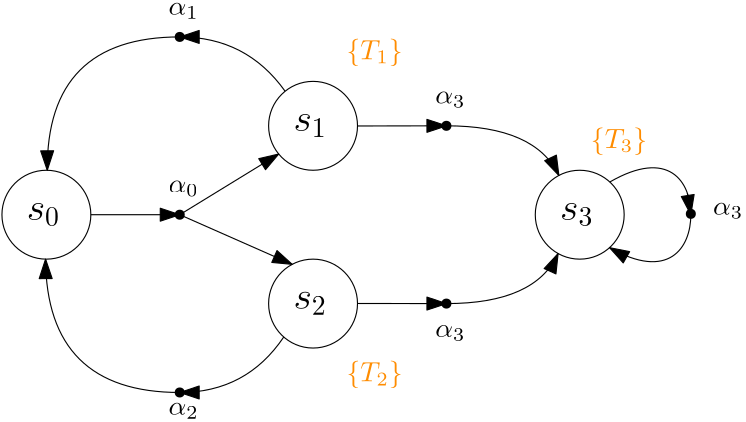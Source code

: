 <?xml version="1.0"?>
<!DOCTYPE ipe SYSTEM "ipe.dtd">
<ipe version="70206" creator="Ipe 7.2.6">
<info created="D:20180512202912" modified="D:20180512213908"/>
<ipestyle name="basic">
<symbol name="arrow/arc(spx)">
<path stroke="sym-stroke" fill="sym-stroke" pen="sym-pen">
0 0 m
-1 0.333 l
-1 -0.333 l
h
</path>
</symbol>
<symbol name="arrow/farc(spx)">
<path stroke="sym-stroke" fill="white" pen="sym-pen">
0 0 m
-1 0.333 l
-1 -0.333 l
h
</path>
</symbol>
<symbol name="arrow/ptarc(spx)">
<path stroke="sym-stroke" fill="sym-stroke" pen="sym-pen">
0 0 m
-1 0.333 l
-0.8 0 l
-1 -0.333 l
h
</path>
</symbol>
<symbol name="arrow/fptarc(spx)">
<path stroke="sym-stroke" fill="white" pen="sym-pen">
0 0 m
-1 0.333 l
-0.8 0 l
-1 -0.333 l
h
</path>
</symbol>
<symbol name="mark/circle(sx)" transformations="translations">
<path fill="sym-stroke">
0.6 0 0 0.6 0 0 e
0.4 0 0 0.4 0 0 e
</path>
</symbol>
<symbol name="mark/disk(sx)" transformations="translations">
<path fill="sym-stroke">
0.6 0 0 0.6 0 0 e
</path>
</symbol>
<symbol name="mark/fdisk(sfx)" transformations="translations">
<group>
<path fill="sym-fill">
0.5 0 0 0.5 0 0 e
</path>
<path fill="sym-stroke" fillrule="eofill">
0.6 0 0 0.6 0 0 e
0.4 0 0 0.4 0 0 e
</path>
</group>
</symbol>
<symbol name="mark/box(sx)" transformations="translations">
<path fill="sym-stroke" fillrule="eofill">
-0.6 -0.6 m
0.6 -0.6 l
0.6 0.6 l
-0.6 0.6 l
h
-0.4 -0.4 m
0.4 -0.4 l
0.4 0.4 l
-0.4 0.4 l
h
</path>
</symbol>
<symbol name="mark/square(sx)" transformations="translations">
<path fill="sym-stroke">
-0.6 -0.6 m
0.6 -0.6 l
0.6 0.6 l
-0.6 0.6 l
h
</path>
</symbol>
<symbol name="mark/fsquare(sfx)" transformations="translations">
<group>
<path fill="sym-fill">
-0.5 -0.5 m
0.5 -0.5 l
0.5 0.5 l
-0.5 0.5 l
h
</path>
<path fill="sym-stroke" fillrule="eofill">
-0.6 -0.6 m
0.6 -0.6 l
0.6 0.6 l
-0.6 0.6 l
h
-0.4 -0.4 m
0.4 -0.4 l
0.4 0.4 l
-0.4 0.4 l
h
</path>
</group>
</symbol>
<symbol name="mark/cross(sx)" transformations="translations">
<group>
<path fill="sym-stroke">
-0.43 -0.57 m
0.57 0.43 l
0.43 0.57 l
-0.57 -0.43 l
h
</path>
<path fill="sym-stroke">
-0.43 0.57 m
0.57 -0.43 l
0.43 -0.57 l
-0.57 0.43 l
h
</path>
</group>
</symbol>
<symbol name="arrow/fnormal(spx)">
<path stroke="sym-stroke" fill="white" pen="sym-pen">
0 0 m
-1 0.333 l
-1 -0.333 l
h
</path>
</symbol>
<symbol name="arrow/pointed(spx)">
<path stroke="sym-stroke" fill="sym-stroke" pen="sym-pen">
0 0 m
-1 0.333 l
-0.8 0 l
-1 -0.333 l
h
</path>
</symbol>
<symbol name="arrow/fpointed(spx)">
<path stroke="sym-stroke" fill="white" pen="sym-pen">
0 0 m
-1 0.333 l
-0.8 0 l
-1 -0.333 l
h
</path>
</symbol>
<symbol name="arrow/linear(spx)">
<path stroke="sym-stroke" pen="sym-pen">
-1 0.333 m
0 0 l
-1 -0.333 l
</path>
</symbol>
<symbol name="arrow/fdouble(spx)">
<path stroke="sym-stroke" fill="white" pen="sym-pen">
0 0 m
-1 0.333 l
-1 -0.333 l
h
-1 0 m
-2 0.333 l
-2 -0.333 l
h
</path>
</symbol>
<symbol name="arrow/double(spx)">
<path stroke="sym-stroke" fill="sym-stroke" pen="sym-pen">
0 0 m
-1 0.333 l
-1 -0.333 l
h
-1 0 m
-2 0.333 l
-2 -0.333 l
h
</path>
</symbol>
<pen name="heavier" value="0.8"/>
<pen name="fat" value="1.2"/>
<pen name="ultrafat" value="2"/>
<symbolsize name="large" value="5"/>
<symbolsize name="small" value="2"/>
<symbolsize name="tiny" value="1.1"/>
<arrowsize name="large" value="10"/>
<arrowsize name="small" value="5"/>
<arrowsize name="tiny" value="3"/>
<color name="red" value="1 0 0"/>
<color name="green" value="0 1 0"/>
<color name="blue" value="0 0 1"/>
<color name="yellow" value="1 1 0"/>
<color name="orange" value="1 0.647 0"/>
<color name="gold" value="1 0.843 0"/>
<color name="purple" value="0.627 0.125 0.941"/>
<color name="gray" value="0.745"/>
<color name="brown" value="0.647 0.165 0.165"/>
<color name="navy" value="0 0 0.502"/>
<color name="pink" value="1 0.753 0.796"/>
<color name="seagreen" value="0.18 0.545 0.341"/>
<color name="turquoise" value="0.251 0.878 0.816"/>
<color name="violet" value="0.933 0.51 0.933"/>
<color name="darkblue" value="0 0 0.545"/>
<color name="darkcyan" value="0 0.545 0.545"/>
<color name="darkgray" value="0.663"/>
<color name="darkgreen" value="0 0.392 0"/>
<color name="darkmagenta" value="0.545 0 0.545"/>
<color name="darkorange" value="1 0.549 0"/>
<color name="darkred" value="0.545 0 0"/>
<color name="lightblue" value="0.678 0.847 0.902"/>
<color name="lightcyan" value="0.878 1 1"/>
<color name="lightgray" value="0.827"/>
<color name="lightgreen" value="0.565 0.933 0.565"/>
<color name="lightyellow" value="1 1 0.878"/>
<dashstyle name="dashed" value="[4] 0"/>
<dashstyle name="dotted" value="[1 3] 0"/>
<dashstyle name="dash dotted" value="[4 2 1 2] 0"/>
<dashstyle name="dash dot dotted" value="[4 2 1 2 1 2] 0"/>
<textsize name="large" value="\large"/>
<textsize name="Large" value="\Large"/>
<textsize name="LARGE" value="\LARGE"/>
<textsize name="huge" value="\huge"/>
<textsize name="Huge" value="\Huge"/>
<textsize name="small" value="\small"/>
<textsize name="footnote" value="\footnotesize"/>
<textsize name="tiny" value="\tiny"/>
<textstyle name="center" begin="\begin{center}" end="\end{center}"/>
<textstyle name="itemize" begin="\begin{itemize}" end="\end{itemize}"/>
<textstyle name="item" begin="\begin{itemize}\item{}" end="\end{itemize}"/>
<gridsize name="4 pts" value="4"/>
<gridsize name="8 pts (~3 mm)" value="8"/>
<gridsize name="16 pts (~6 mm)" value="16"/>
<gridsize name="32 pts (~12 mm)" value="32"/>
<gridsize name="10 pts (~3.5 mm)" value="10"/>
<gridsize name="20 pts (~7 mm)" value="20"/>
<gridsize name="14 pts (~5 mm)" value="14"/>
<gridsize name="28 pts (~10 mm)" value="28"/>
<gridsize name="56 pts (~20 mm)" value="56"/>
<anglesize name="90 deg" value="90"/>
<anglesize name="60 deg" value="60"/>
<anglesize name="45 deg" value="45"/>
<anglesize name="30 deg" value="30"/>
<anglesize name="22.5 deg" value="22.5"/>
<opacity name="10%" value="0.1"/>
<opacity name="30%" value="0.3"/>
<opacity name="50%" value="0.5"/>
<opacity name="75%" value="0.75"/>
<tiling name="falling" angle="-60" step="4" width="1"/>
<tiling name="rising" angle="30" step="4" width="1"/>
</ipestyle>
<page>
<layer name="alpha"/>
<view layers="alpha" active="alpha"/>
<path layer="alpha" stroke="black">
16 0 0 16 48 720 e
</path>
<path stroke="black" arrow="normal/normal">
64 720 m
96 720 l
</path>
<use name="mark/disk(sx)" pos="96 720" size="normal" stroke="black"/>
<path matrix="1 0 0 1 96 32" stroke="black">
16 0 0 16 48 720 e
</path>
<path matrix="1 0 0 1 96 -32" stroke="black">
16 0 0 16 48 720 e
</path>
<path stroke="black" arrow="normal/normal">
96 720 m
131.632 741.849 l
</path>
<path stroke="black" arrow="normal/normal">
96 720 m
136.488 702.127 l
</path>
<use name="mark/disk(sx)" pos="96 784" size="normal" stroke="black"/>
<use name="mark/disk(sx)" pos="96 656" size="normal" stroke="black"/>
<path stroke="black" arrow="normal/normal">
133.942 764.444 m
120 784
96 784 c
</path>
<path stroke="black" arrow="normal/normal">
133.448 675.973 m
120 656
96 656 c
</path>
<path stroke="black" arrow="normal/normal">
96 656 m
48 656
47.702 704.003 c
</path>
<path stroke="black" arrow="normal/normal">
96 784 m
48 784
48.3189 735.997 c
</path>
<path stroke="black" arrow="normal/normal">
160 751.944 m
192 752 l
</path>
<path stroke="black" arrow="normal/normal">
160 688.042 m
192 688 l
</path>
<use name="mark/disk(sx)" pos="192 752" size="normal" stroke="black"/>
<use name="mark/disk(sx)" pos="192 688" size="normal" stroke="black"/>
<path matrix="1 0 0 1 192 0" stroke="black">
16 0 0 16 48 720 e
</path>
<path stroke="black" arrow="normal/normal">
192 752 m
224 752
232.493 734.13 c
</path>
<path stroke="black" arrow="normal/normal">
192 688 m
224 688
232.219 706.02 c
</path>
<path stroke="black" arrow="normal/normal">
250.833 731.775 m
272 744
288 720
272 696
250.736 708.137 c
</path>
<path stroke="black" arrow="normal/normal">
278.738 727.792 m
280 720 l
</path>
<use name="mark/disk(sx)" pos="279.998 720.304" size="normal" stroke="black"/>
<text matrix="1 0 0 1 0.920339 -1.87447" transformations="translations" pos="40 720" stroke="black" type="label" width="12.096" height="6.179" depth="2.15" valign="baseline" size="Large" style="math">s_0</text>
<text matrix="1 0 0 1 0.920339 -1.87447" transformations="translations" pos="136 752" stroke="black" type="label" width="12.096" height="6.179" depth="2.15" valign="baseline" size="Large" style="math">s_1</text>
<text matrix="1 0 0 1 0.920339 -1.87447" transformations="translations" pos="136 688" stroke="black" type="label" width="12.096" height="6.179" depth="2.15" valign="baseline" size="Large" style="math">s_2</text>
<text matrix="1 0 0 1 0.920339 -1.87447" transformations="translations" pos="232 720" stroke="black" type="label" width="12.096" height="6.179" depth="2.15" valign="baseline" size="Large" style="math">s_3</text>
<text transformations="translations" pos="92 728" stroke="black" type="label" width="10.842" height="4.294" depth="1.49" valign="baseline" style="math">\alpha_0</text>
<text transformations="translations" pos="92 648" stroke="black" type="label" width="10.842" height="4.294" depth="1.49" valign="baseline" style="math">\alpha_2</text>
<text transformations="translations" pos="92 792" stroke="black" type="label" width="10.842" height="4.294" depth="1.49" valign="baseline" style="math">\alpha_1</text>
<text transformations="translations" pos="188 760" stroke="black" type="label" width="10.842" height="4.294" depth="1.49" valign="baseline" style="math">\alpha_3</text>
<text transformations="translations" pos="188 676" stroke="black" type="label" width="10.842" height="4.294" depth="1.49" valign="baseline" style="math">\alpha_3</text>
<text transformations="translations" pos="288 720" stroke="black" type="label" width="10.842" height="4.294" depth="1.49" valign="baseline" style="math">\alpha_3</text>
<text transformations="translations" pos="156 776" stroke="darkorange" type="label" width="20.254" height="7.473" depth="2.49" valign="baseline" style="math">\{T_1\}</text>
<text matrix="1 0 0 1 0 -116" transformations="translations" pos="156 776" stroke="darkorange" type="label" width="20.254" height="7.473" depth="2.49" valign="baseline" style="math">\{T_2\}</text>
<text matrix="1 0 0 1 88 -32" transformations="translations" pos="156 776" stroke="darkorange" type="label" width="20.254" height="7.473" depth="2.49" valign="baseline" style="math">\{T_3\}</text>
</page>
</ipe>
